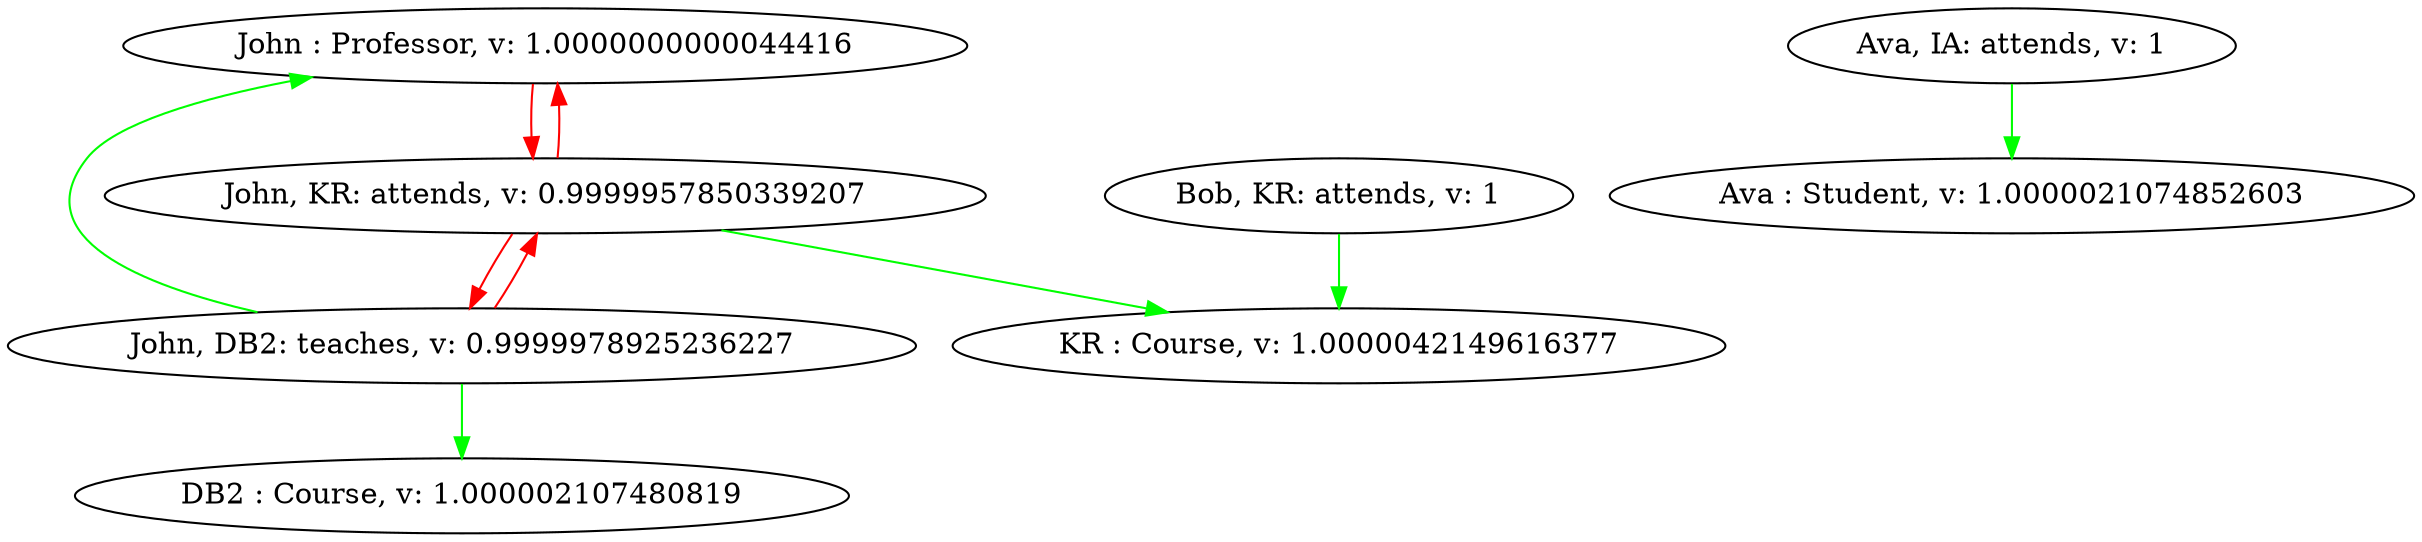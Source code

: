 digraph {
    0 [ label = "John : Professor, v: 1.0000000000044416" ]
    1 [ label = "Ava : Student, v: 1.0000021074852603" ]
    2 [ label = "DB2 : Course, v: 1.000002107480819" ]
    3 [ label = "KR : Course, v: 1.0000042149616377" ]
    4 [ label = "John, DB2: teaches, v: 0.9999978925236227" ]
    5 [ label = "John, KR: attends, v: 0.9999957850339207" ]
    6 [ label = "Ava, IA: attends, v: 1" ]
    7 [ label = "Bob, KR: attends, v: 1" ]
    4 -> 0 [ color="green"]
    5 -> 0 [ color="red"]
    6 -> 1 [ color="green"]
    4 -> 2 [ color="green"]
    5 -> 3 [ color="green"]
    7 -> 3 [ color="green"]
    5 -> 4 [ color="red"]
    0 -> 5 [ color="red"]
    4 -> 5 [ color="red"]
}
